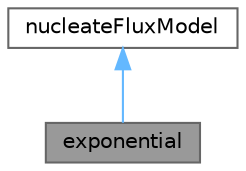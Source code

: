 digraph "exponential"
{
 // LATEX_PDF_SIZE
  bgcolor="transparent";
  edge [fontname=Helvetica,fontsize=10,labelfontname=Helvetica,labelfontsize=10];
  node [fontname=Helvetica,fontsize=10,shape=box,height=0.2,width=0.4];
  Node1 [id="Node000001",label="exponential",height=0.2,width=0.4,color="gray40", fillcolor="grey60", style="filled", fontcolor="black",tooltip="Nucleate flux sub-cooling correlation."];
  Node2 -> Node1 [id="edge1_Node000001_Node000002",dir="back",color="steelblue1",style="solid",tooltip=" "];
  Node2 [id="Node000002",label="nucleateFluxModel",height=0.2,width=0.4,color="gray40", fillcolor="white", style="filled",URL="$classFoam_1_1wallBoilingModels_1_1nucleateFluxModel.html",tooltip="Base class for nucleation flux models."];
}
